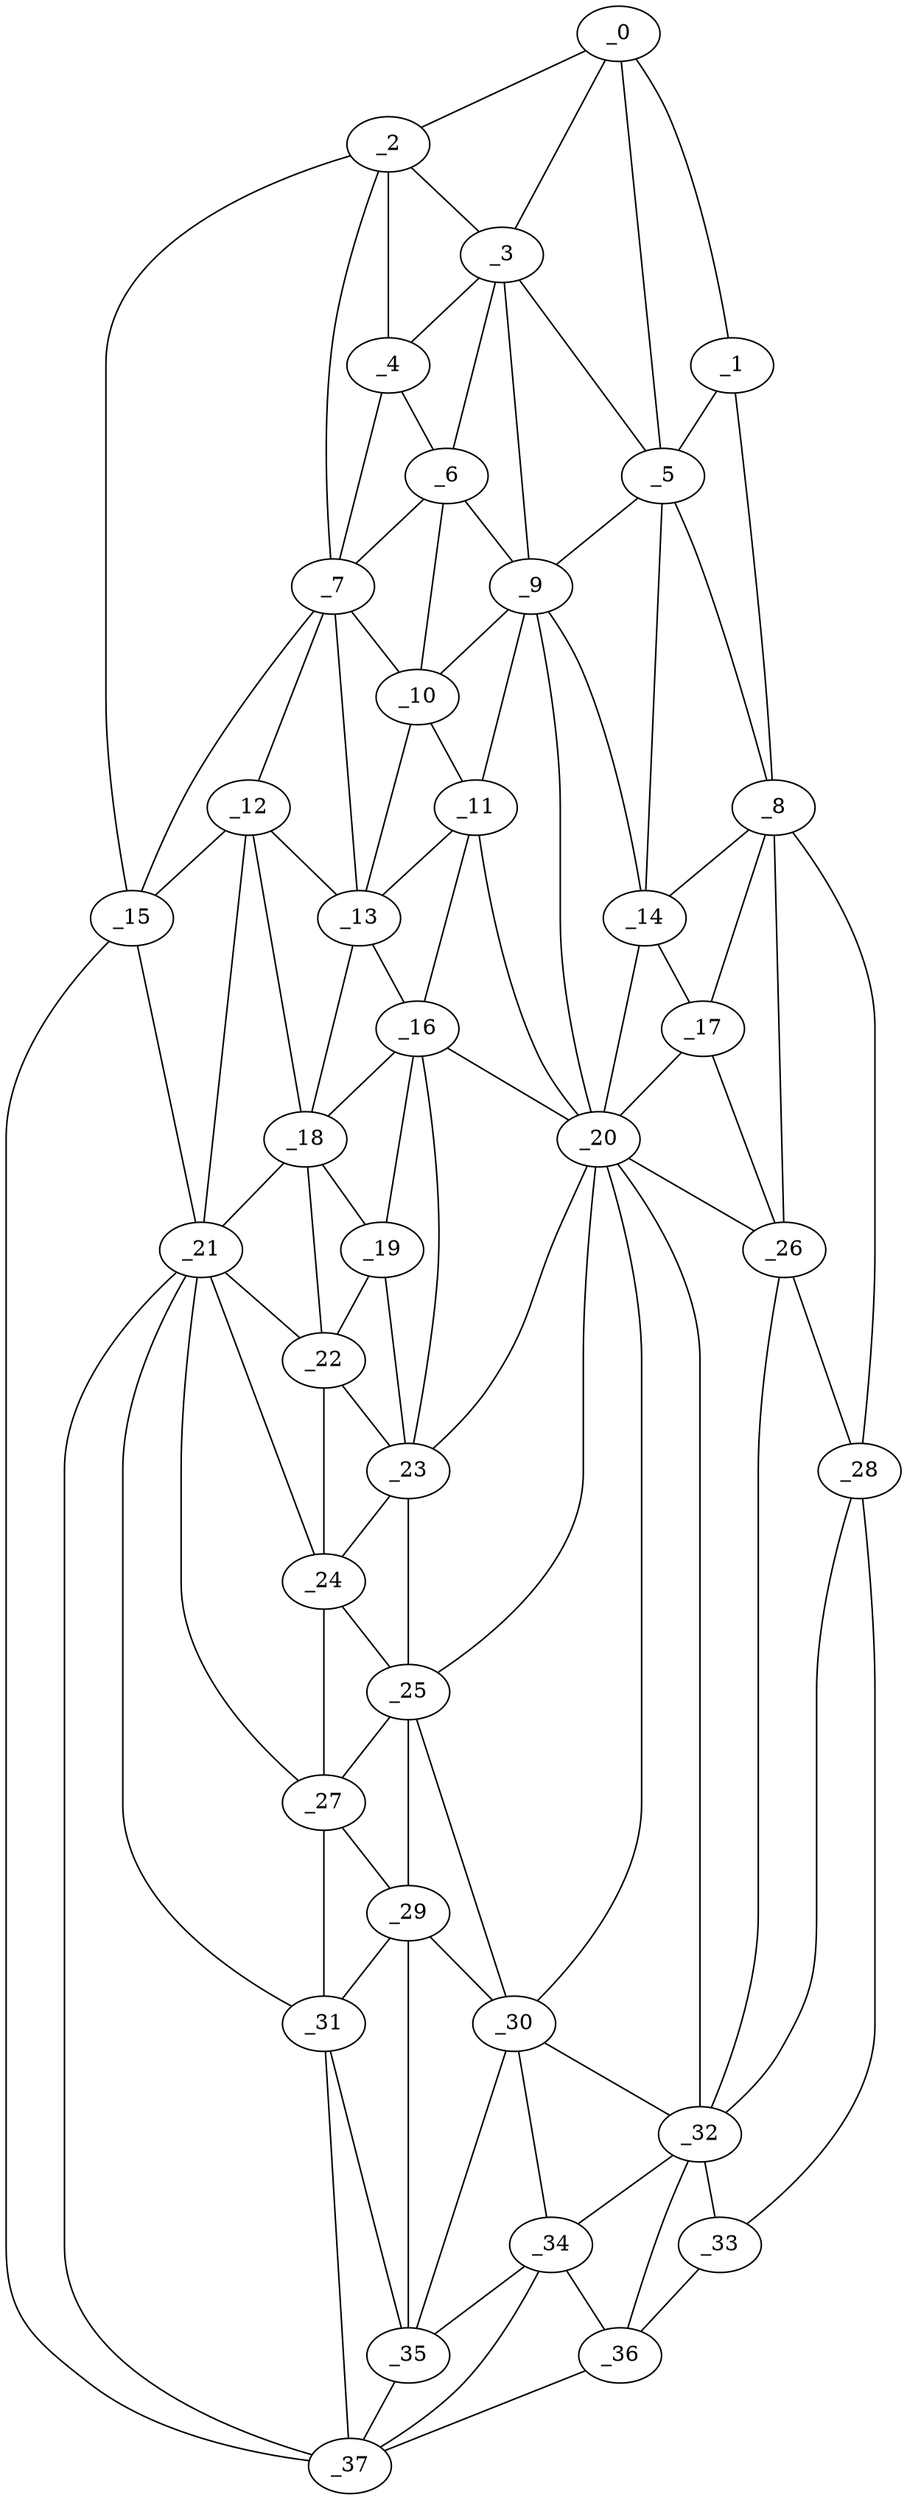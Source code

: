 graph "obj32__15.gxl" {
	_0	 [x=18,
		y=24];
	_1	 [x=27,
		y=19];
	_0 -- _1	 [valence=1];
	_2	 [x=28,
		y=85];
	_0 -- _2	 [valence=1];
	_3	 [x=33,
		y=75];
	_0 -- _3	 [valence=2];
	_5	 [x=39,
		y=33];
	_0 -- _5	 [valence=2];
	_1 -- _5	 [valence=2];
	_8	 [x=46,
		y=18];
	_1 -- _8	 [valence=1];
	_2 -- _3	 [valence=2];
	_4	 [x=37,
		y=85];
	_2 -- _4	 [valence=2];
	_7	 [x=44,
		y=88];
	_2 -- _7	 [valence=2];
	_15	 [x=62,
		y=112];
	_2 -- _15	 [valence=1];
	_3 -- _4	 [valence=2];
	_3 -- _5	 [valence=2];
	_6	 [x=40,
		y=75];
	_3 -- _6	 [valence=2];
	_9	 [x=50,
		y=52];
	_3 -- _9	 [valence=2];
	_4 -- _6	 [valence=2];
	_4 -- _7	 [valence=2];
	_5 -- _8	 [valence=2];
	_5 -- _9	 [valence=2];
	_14	 [x=62,
		y=34];
	_5 -- _14	 [valence=2];
	_6 -- _7	 [valence=2];
	_6 -- _9	 [valence=1];
	_10	 [x=52,
		y=73];
	_6 -- _10	 [valence=2];
	_7 -- _10	 [valence=2];
	_12	 [x=60,
		y=89];
	_7 -- _12	 [valence=2];
	_13	 [x=61,
		y=81];
	_7 -- _13	 [valence=2];
	_7 -- _15	 [valence=1];
	_8 -- _14	 [valence=1];
	_17	 [x=69,
		y=32];
	_8 -- _17	 [valence=1];
	_26	 [x=94,
		y=31];
	_8 -- _26	 [valence=2];
	_28	 [x=99,
		y=30];
	_8 -- _28	 [valence=1];
	_9 -- _10	 [valence=1];
	_11	 [x=59,
		y=72];
	_9 -- _11	 [valence=2];
	_9 -- _14	 [valence=2];
	_20	 [x=79,
		y=46];
	_9 -- _20	 [valence=1];
	_10 -- _11	 [valence=2];
	_10 -- _13	 [valence=2];
	_11 -- _13	 [valence=2];
	_16	 [x=68,
		y=75];
	_11 -- _16	 [valence=2];
	_11 -- _20	 [valence=1];
	_12 -- _13	 [valence=1];
	_12 -- _15	 [valence=2];
	_18	 [x=72,
		y=85];
	_12 -- _18	 [valence=2];
	_21	 [x=82,
		y=99];
	_12 -- _21	 [valence=2];
	_13 -- _16	 [valence=2];
	_13 -- _18	 [valence=1];
	_14 -- _17	 [valence=2];
	_14 -- _20	 [valence=2];
	_15 -- _21	 [valence=1];
	_37	 [x=122,
		y=82];
	_15 -- _37	 [valence=1];
	_16 -- _18	 [valence=2];
	_19	 [x=73,
		y=78];
	_16 -- _19	 [valence=1];
	_16 -- _20	 [valence=2];
	_23	 [x=84,
		y=76];
	_16 -- _23	 [valence=1];
	_17 -- _20	 [valence=2];
	_17 -- _26	 [valence=1];
	_18 -- _19	 [valence=2];
	_18 -- _21	 [valence=1];
	_22	 [x=83,
		y=86];
	_18 -- _22	 [valence=2];
	_19 -- _22	 [valence=2];
	_19 -- _23	 [valence=1];
	_20 -- _23	 [valence=2];
	_25	 [x=93,
		y=75];
	_20 -- _25	 [valence=1];
	_20 -- _26	 [valence=2];
	_30	 [x=102,
		y=68];
	_20 -- _30	 [valence=2];
	_32	 [x=105,
		y=37];
	_20 -- _32	 [valence=1];
	_21 -- _22	 [valence=2];
	_24	 [x=89,
		y=85];
	_21 -- _24	 [valence=2];
	_27	 [x=96,
		y=84];
	_21 -- _27	 [valence=2];
	_31	 [x=102,
		y=85];
	_21 -- _31	 [valence=2];
	_21 -- _37	 [valence=2];
	_22 -- _23	 [valence=2];
	_22 -- _24	 [valence=1];
	_23 -- _24	 [valence=2];
	_23 -- _25	 [valence=2];
	_24 -- _25	 [valence=2];
	_24 -- _27	 [valence=2];
	_25 -- _27	 [valence=2];
	_29	 [x=99,
		y=73];
	_25 -- _29	 [valence=1];
	_25 -- _30	 [valence=2];
	_26 -- _28	 [valence=2];
	_26 -- _32	 [valence=2];
	_27 -- _29	 [valence=2];
	_27 -- _31	 [valence=1];
	_28 -- _32	 [valence=2];
	_33	 [x=116,
		y=37];
	_28 -- _33	 [valence=1];
	_29 -- _30	 [valence=2];
	_29 -- _31	 [valence=2];
	_35	 [x=118,
		y=80];
	_29 -- _35	 [valence=2];
	_30 -- _32	 [valence=2];
	_34	 [x=117,
		y=59];
	_30 -- _34	 [valence=2];
	_30 -- _35	 [valence=2];
	_31 -- _35	 [valence=2];
	_31 -- _37	 [valence=2];
	_32 -- _33	 [valence=2];
	_32 -- _34	 [valence=1];
	_36	 [x=122,
		y=51];
	_32 -- _36	 [valence=1];
	_33 -- _36	 [valence=1];
	_34 -- _35	 [valence=1];
	_34 -- _36	 [valence=2];
	_34 -- _37	 [valence=1];
	_35 -- _37	 [valence=2];
	_36 -- _37	 [valence=1];
}
